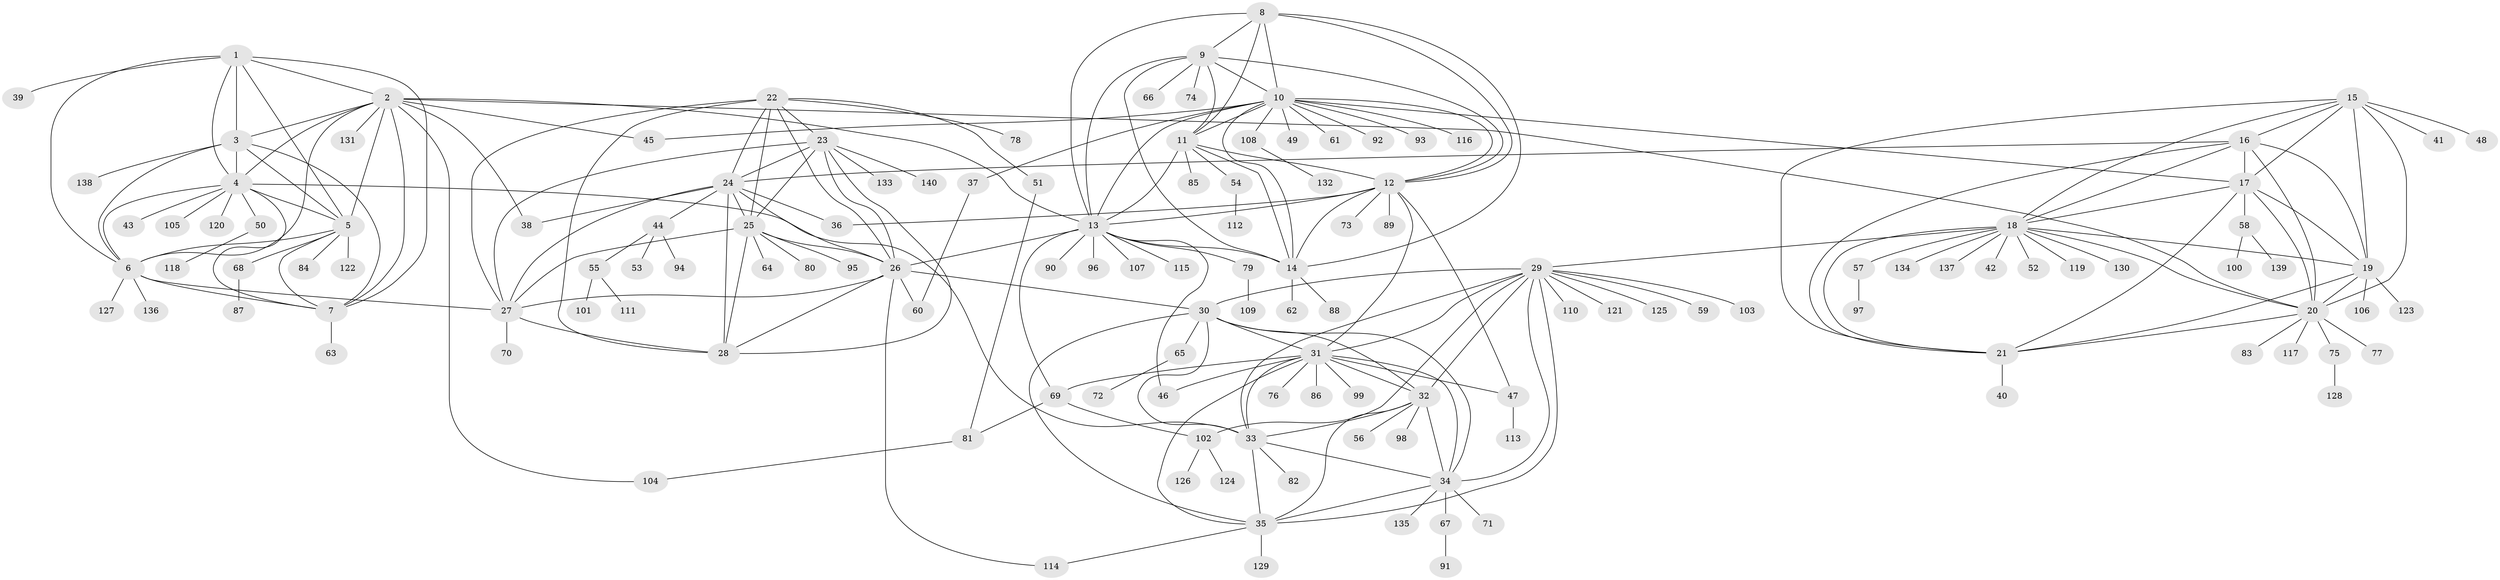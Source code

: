 // coarse degree distribution, {4: 0.023809523809523808, 3: 0.047619047619047616, 1: 0.7380952380952381, 6: 0.07142857142857142, 9: 0.023809523809523808, 7: 0.047619047619047616, 11: 0.023809523809523808, 5: 0.023809523809523808}
// Generated by graph-tools (version 1.1) at 2025/58/03/04/25 21:58:15]
// undirected, 140 vertices, 231 edges
graph export_dot {
graph [start="1"]
  node [color=gray90,style=filled];
  1;
  2;
  3;
  4;
  5;
  6;
  7;
  8;
  9;
  10;
  11;
  12;
  13;
  14;
  15;
  16;
  17;
  18;
  19;
  20;
  21;
  22;
  23;
  24;
  25;
  26;
  27;
  28;
  29;
  30;
  31;
  32;
  33;
  34;
  35;
  36;
  37;
  38;
  39;
  40;
  41;
  42;
  43;
  44;
  45;
  46;
  47;
  48;
  49;
  50;
  51;
  52;
  53;
  54;
  55;
  56;
  57;
  58;
  59;
  60;
  61;
  62;
  63;
  64;
  65;
  66;
  67;
  68;
  69;
  70;
  71;
  72;
  73;
  74;
  75;
  76;
  77;
  78;
  79;
  80;
  81;
  82;
  83;
  84;
  85;
  86;
  87;
  88;
  89;
  90;
  91;
  92;
  93;
  94;
  95;
  96;
  97;
  98;
  99;
  100;
  101;
  102;
  103;
  104;
  105;
  106;
  107;
  108;
  109;
  110;
  111;
  112;
  113;
  114;
  115;
  116;
  117;
  118;
  119;
  120;
  121;
  122;
  123;
  124;
  125;
  126;
  127;
  128;
  129;
  130;
  131;
  132;
  133;
  134;
  135;
  136;
  137;
  138;
  139;
  140;
  1 -- 2;
  1 -- 3;
  1 -- 4;
  1 -- 5;
  1 -- 6;
  1 -- 7;
  1 -- 39;
  2 -- 3;
  2 -- 4;
  2 -- 5;
  2 -- 6;
  2 -- 7;
  2 -- 13;
  2 -- 20;
  2 -- 38;
  2 -- 45;
  2 -- 104;
  2 -- 131;
  3 -- 4;
  3 -- 5;
  3 -- 6;
  3 -- 7;
  3 -- 138;
  4 -- 5;
  4 -- 6;
  4 -- 7;
  4 -- 33;
  4 -- 43;
  4 -- 50;
  4 -- 105;
  4 -- 120;
  5 -- 6;
  5 -- 7;
  5 -- 68;
  5 -- 84;
  5 -- 122;
  6 -- 7;
  6 -- 27;
  6 -- 127;
  6 -- 136;
  7 -- 63;
  8 -- 9;
  8 -- 10;
  8 -- 11;
  8 -- 12;
  8 -- 13;
  8 -- 14;
  9 -- 10;
  9 -- 11;
  9 -- 12;
  9 -- 13;
  9 -- 14;
  9 -- 66;
  9 -- 74;
  10 -- 11;
  10 -- 12;
  10 -- 13;
  10 -- 14;
  10 -- 17;
  10 -- 37;
  10 -- 45;
  10 -- 49;
  10 -- 61;
  10 -- 92;
  10 -- 93;
  10 -- 108;
  10 -- 116;
  11 -- 12;
  11 -- 13;
  11 -- 14;
  11 -- 54;
  11 -- 85;
  12 -- 13;
  12 -- 14;
  12 -- 31;
  12 -- 36;
  12 -- 47;
  12 -- 73;
  12 -- 89;
  13 -- 14;
  13 -- 26;
  13 -- 46;
  13 -- 69;
  13 -- 79;
  13 -- 90;
  13 -- 96;
  13 -- 107;
  13 -- 115;
  14 -- 62;
  14 -- 88;
  15 -- 16;
  15 -- 17;
  15 -- 18;
  15 -- 19;
  15 -- 20;
  15 -- 21;
  15 -- 41;
  15 -- 48;
  16 -- 17;
  16 -- 18;
  16 -- 19;
  16 -- 20;
  16 -- 21;
  16 -- 24;
  17 -- 18;
  17 -- 19;
  17 -- 20;
  17 -- 21;
  17 -- 58;
  18 -- 19;
  18 -- 20;
  18 -- 21;
  18 -- 29;
  18 -- 42;
  18 -- 52;
  18 -- 57;
  18 -- 119;
  18 -- 130;
  18 -- 134;
  18 -- 137;
  19 -- 20;
  19 -- 21;
  19 -- 106;
  19 -- 123;
  20 -- 21;
  20 -- 75;
  20 -- 77;
  20 -- 83;
  20 -- 117;
  21 -- 40;
  22 -- 23;
  22 -- 24;
  22 -- 25;
  22 -- 26;
  22 -- 27;
  22 -- 28;
  22 -- 51;
  22 -- 78;
  23 -- 24;
  23 -- 25;
  23 -- 26;
  23 -- 27;
  23 -- 28;
  23 -- 133;
  23 -- 140;
  24 -- 25;
  24 -- 26;
  24 -- 27;
  24 -- 28;
  24 -- 36;
  24 -- 38;
  24 -- 44;
  25 -- 26;
  25 -- 27;
  25 -- 28;
  25 -- 64;
  25 -- 80;
  25 -- 95;
  26 -- 27;
  26 -- 28;
  26 -- 30;
  26 -- 60;
  26 -- 114;
  27 -- 28;
  27 -- 70;
  29 -- 30;
  29 -- 31;
  29 -- 32;
  29 -- 33;
  29 -- 34;
  29 -- 35;
  29 -- 59;
  29 -- 102;
  29 -- 103;
  29 -- 110;
  29 -- 121;
  29 -- 125;
  30 -- 31;
  30 -- 32;
  30 -- 33;
  30 -- 34;
  30 -- 35;
  30 -- 65;
  31 -- 32;
  31 -- 33;
  31 -- 34;
  31 -- 35;
  31 -- 46;
  31 -- 47;
  31 -- 69;
  31 -- 76;
  31 -- 86;
  31 -- 99;
  32 -- 33;
  32 -- 34;
  32 -- 35;
  32 -- 56;
  32 -- 98;
  33 -- 34;
  33 -- 35;
  33 -- 82;
  34 -- 35;
  34 -- 67;
  34 -- 71;
  34 -- 135;
  35 -- 114;
  35 -- 129;
  37 -- 60;
  44 -- 53;
  44 -- 55;
  44 -- 94;
  47 -- 113;
  50 -- 118;
  51 -- 81;
  54 -- 112;
  55 -- 101;
  55 -- 111;
  57 -- 97;
  58 -- 100;
  58 -- 139;
  65 -- 72;
  67 -- 91;
  68 -- 87;
  69 -- 81;
  69 -- 102;
  75 -- 128;
  79 -- 109;
  81 -- 104;
  102 -- 124;
  102 -- 126;
  108 -- 132;
}
